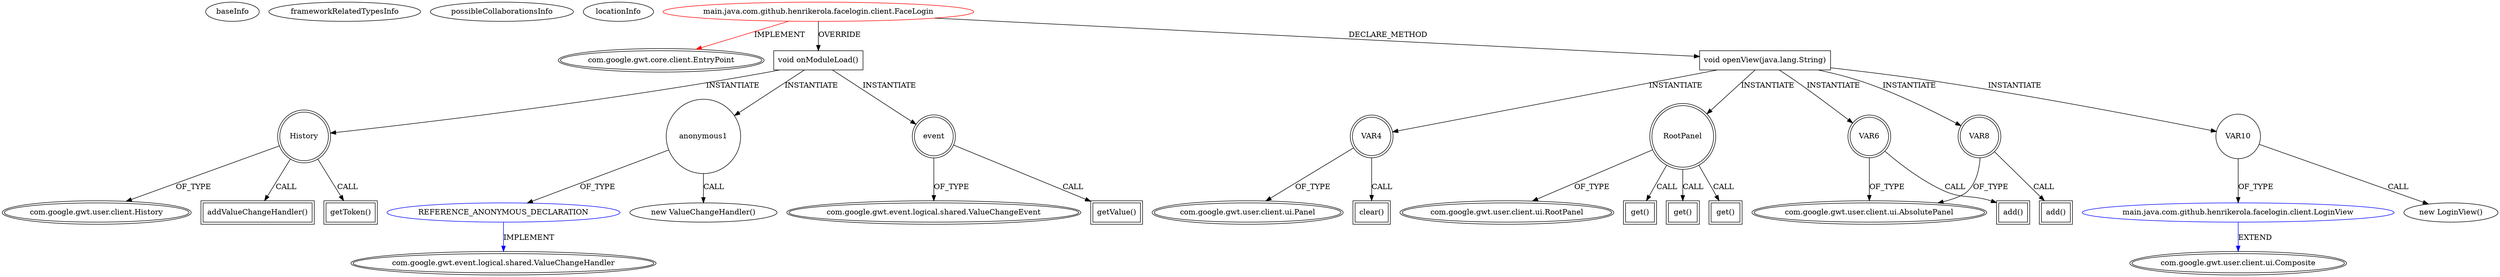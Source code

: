 digraph {
baseInfo[graphId=1381,category="extension_graph",isAnonymous=false,possibleRelation=true]
frameworkRelatedTypesInfo[0="com.google.gwt.core.client.EntryPoint"]
possibleCollaborationsInfo[0="1381~OVERRIDING_METHOD_DECLARATION-INSTANTIATION-~com.google.gwt.core.client.EntryPoint ~com.google.gwt.event.logical.shared.ValueChangeHandler ~false~true",1="1381~CLIENT_METHOD_DECLARATION-INSTANTIATION-~com.google.gwt.core.client.EntryPoint ~com.google.gwt.user.client.ui.Composite ~false~false"]
locationInfo[projectName="henrikerola-FaceLogin",filePath="/henrikerola-FaceLogin/FaceLogin-master/src/main/java/com/github/henrikerola/facelogin/client/FaceLogin.java",contextSignature="FaceLogin",graphId="1381"]
0[label="main.java.com.github.henrikerola.facelogin.client.FaceLogin",vertexType="ROOT_CLIENT_CLASS_DECLARATION",isFrameworkType=false,color=red]
1[label="com.google.gwt.core.client.EntryPoint",vertexType="FRAMEWORK_INTERFACE_TYPE",isFrameworkType=true,peripheries=2]
2[label="void onModuleLoad()",vertexType="OVERRIDING_METHOD_DECLARATION",isFrameworkType=false,shape=box]
3[label="History",vertexType="VARIABLE_EXPRESION",isFrameworkType=true,peripheries=2,shape=circle]
5[label="com.google.gwt.user.client.History",vertexType="FRAMEWORK_CLASS_TYPE",isFrameworkType=true,peripheries=2]
4[label="addValueChangeHandler()",vertexType="INSIDE_CALL",isFrameworkType=true,peripheries=2,shape=box]
7[label="anonymous1",vertexType="VARIABLE_EXPRESION",isFrameworkType=false,shape=circle]
8[label="REFERENCE_ANONYMOUS_DECLARATION",vertexType="REFERENCE_ANONYMOUS_DECLARATION",isFrameworkType=false,color=blue]
9[label="com.google.gwt.event.logical.shared.ValueChangeHandler",vertexType="FRAMEWORK_INTERFACE_TYPE",isFrameworkType=true,peripheries=2]
6[label="new ValueChangeHandler()",vertexType="CONSTRUCTOR_CALL",isFrameworkType=false]
10[label="event",vertexType="VARIABLE_EXPRESION",isFrameworkType=true,peripheries=2,shape=circle]
12[label="com.google.gwt.event.logical.shared.ValueChangeEvent",vertexType="FRAMEWORK_CLASS_TYPE",isFrameworkType=true,peripheries=2]
11[label="getValue()",vertexType="INSIDE_CALL",isFrameworkType=true,peripheries=2,shape=box]
14[label="getToken()",vertexType="INSIDE_CALL",isFrameworkType=true,peripheries=2,shape=box]
15[label="void openView(java.lang.String)",vertexType="CLIENT_METHOD_DECLARATION",isFrameworkType=false,shape=box]
16[label="VAR4",vertexType="VARIABLE_EXPRESION",isFrameworkType=true,peripheries=2,shape=circle]
18[label="com.google.gwt.user.client.ui.Panel",vertexType="FRAMEWORK_CLASS_TYPE",isFrameworkType=true,peripheries=2]
17[label="clear()",vertexType="INSIDE_CALL",isFrameworkType=true,peripheries=2,shape=box]
19[label="RootPanel",vertexType="VARIABLE_EXPRESION",isFrameworkType=true,peripheries=2,shape=circle]
21[label="com.google.gwt.user.client.ui.RootPanel",vertexType="FRAMEWORK_CLASS_TYPE",isFrameworkType=true,peripheries=2]
20[label="get()",vertexType="INSIDE_CALL",isFrameworkType=true,peripheries=2,shape=box]
22[label="VAR6",vertexType="VARIABLE_EXPRESION",isFrameworkType=true,peripheries=2,shape=circle]
24[label="com.google.gwt.user.client.ui.AbsolutePanel",vertexType="FRAMEWORK_CLASS_TYPE",isFrameworkType=true,peripheries=2]
23[label="add()",vertexType="INSIDE_CALL",isFrameworkType=true,peripheries=2,shape=box]
26[label="get()",vertexType="INSIDE_CALL",isFrameworkType=true,peripheries=2,shape=box]
27[label="VAR8",vertexType="VARIABLE_EXPRESION",isFrameworkType=true,peripheries=2,shape=circle]
28[label="add()",vertexType="INSIDE_CALL",isFrameworkType=true,peripheries=2,shape=box]
31[label="get()",vertexType="INSIDE_CALL",isFrameworkType=true,peripheries=2,shape=box]
33[label="VAR10",vertexType="VARIABLE_EXPRESION",isFrameworkType=false,shape=circle]
34[label="main.java.com.github.henrikerola.facelogin.client.LoginView",vertexType="REFERENCE_CLIENT_CLASS_DECLARATION",isFrameworkType=false,color=blue]
35[label="com.google.gwt.user.client.ui.Composite",vertexType="FRAMEWORK_CLASS_TYPE",isFrameworkType=true,peripheries=2]
32[label="new LoginView()",vertexType="CONSTRUCTOR_CALL",isFrameworkType=false]
0->1[label="IMPLEMENT",color=red]
0->2[label="OVERRIDE"]
2->3[label="INSTANTIATE"]
3->5[label="OF_TYPE"]
3->4[label="CALL"]
2->7[label="INSTANTIATE"]
8->9[label="IMPLEMENT",color=blue]
7->8[label="OF_TYPE"]
7->6[label="CALL"]
2->10[label="INSTANTIATE"]
10->12[label="OF_TYPE"]
10->11[label="CALL"]
3->14[label="CALL"]
0->15[label="DECLARE_METHOD"]
15->16[label="INSTANTIATE"]
16->18[label="OF_TYPE"]
16->17[label="CALL"]
15->19[label="INSTANTIATE"]
19->21[label="OF_TYPE"]
19->20[label="CALL"]
15->22[label="INSTANTIATE"]
22->24[label="OF_TYPE"]
22->23[label="CALL"]
19->26[label="CALL"]
15->27[label="INSTANTIATE"]
27->24[label="OF_TYPE"]
27->28[label="CALL"]
19->31[label="CALL"]
15->33[label="INSTANTIATE"]
34->35[label="EXTEND",color=blue]
33->34[label="OF_TYPE"]
33->32[label="CALL"]
}
